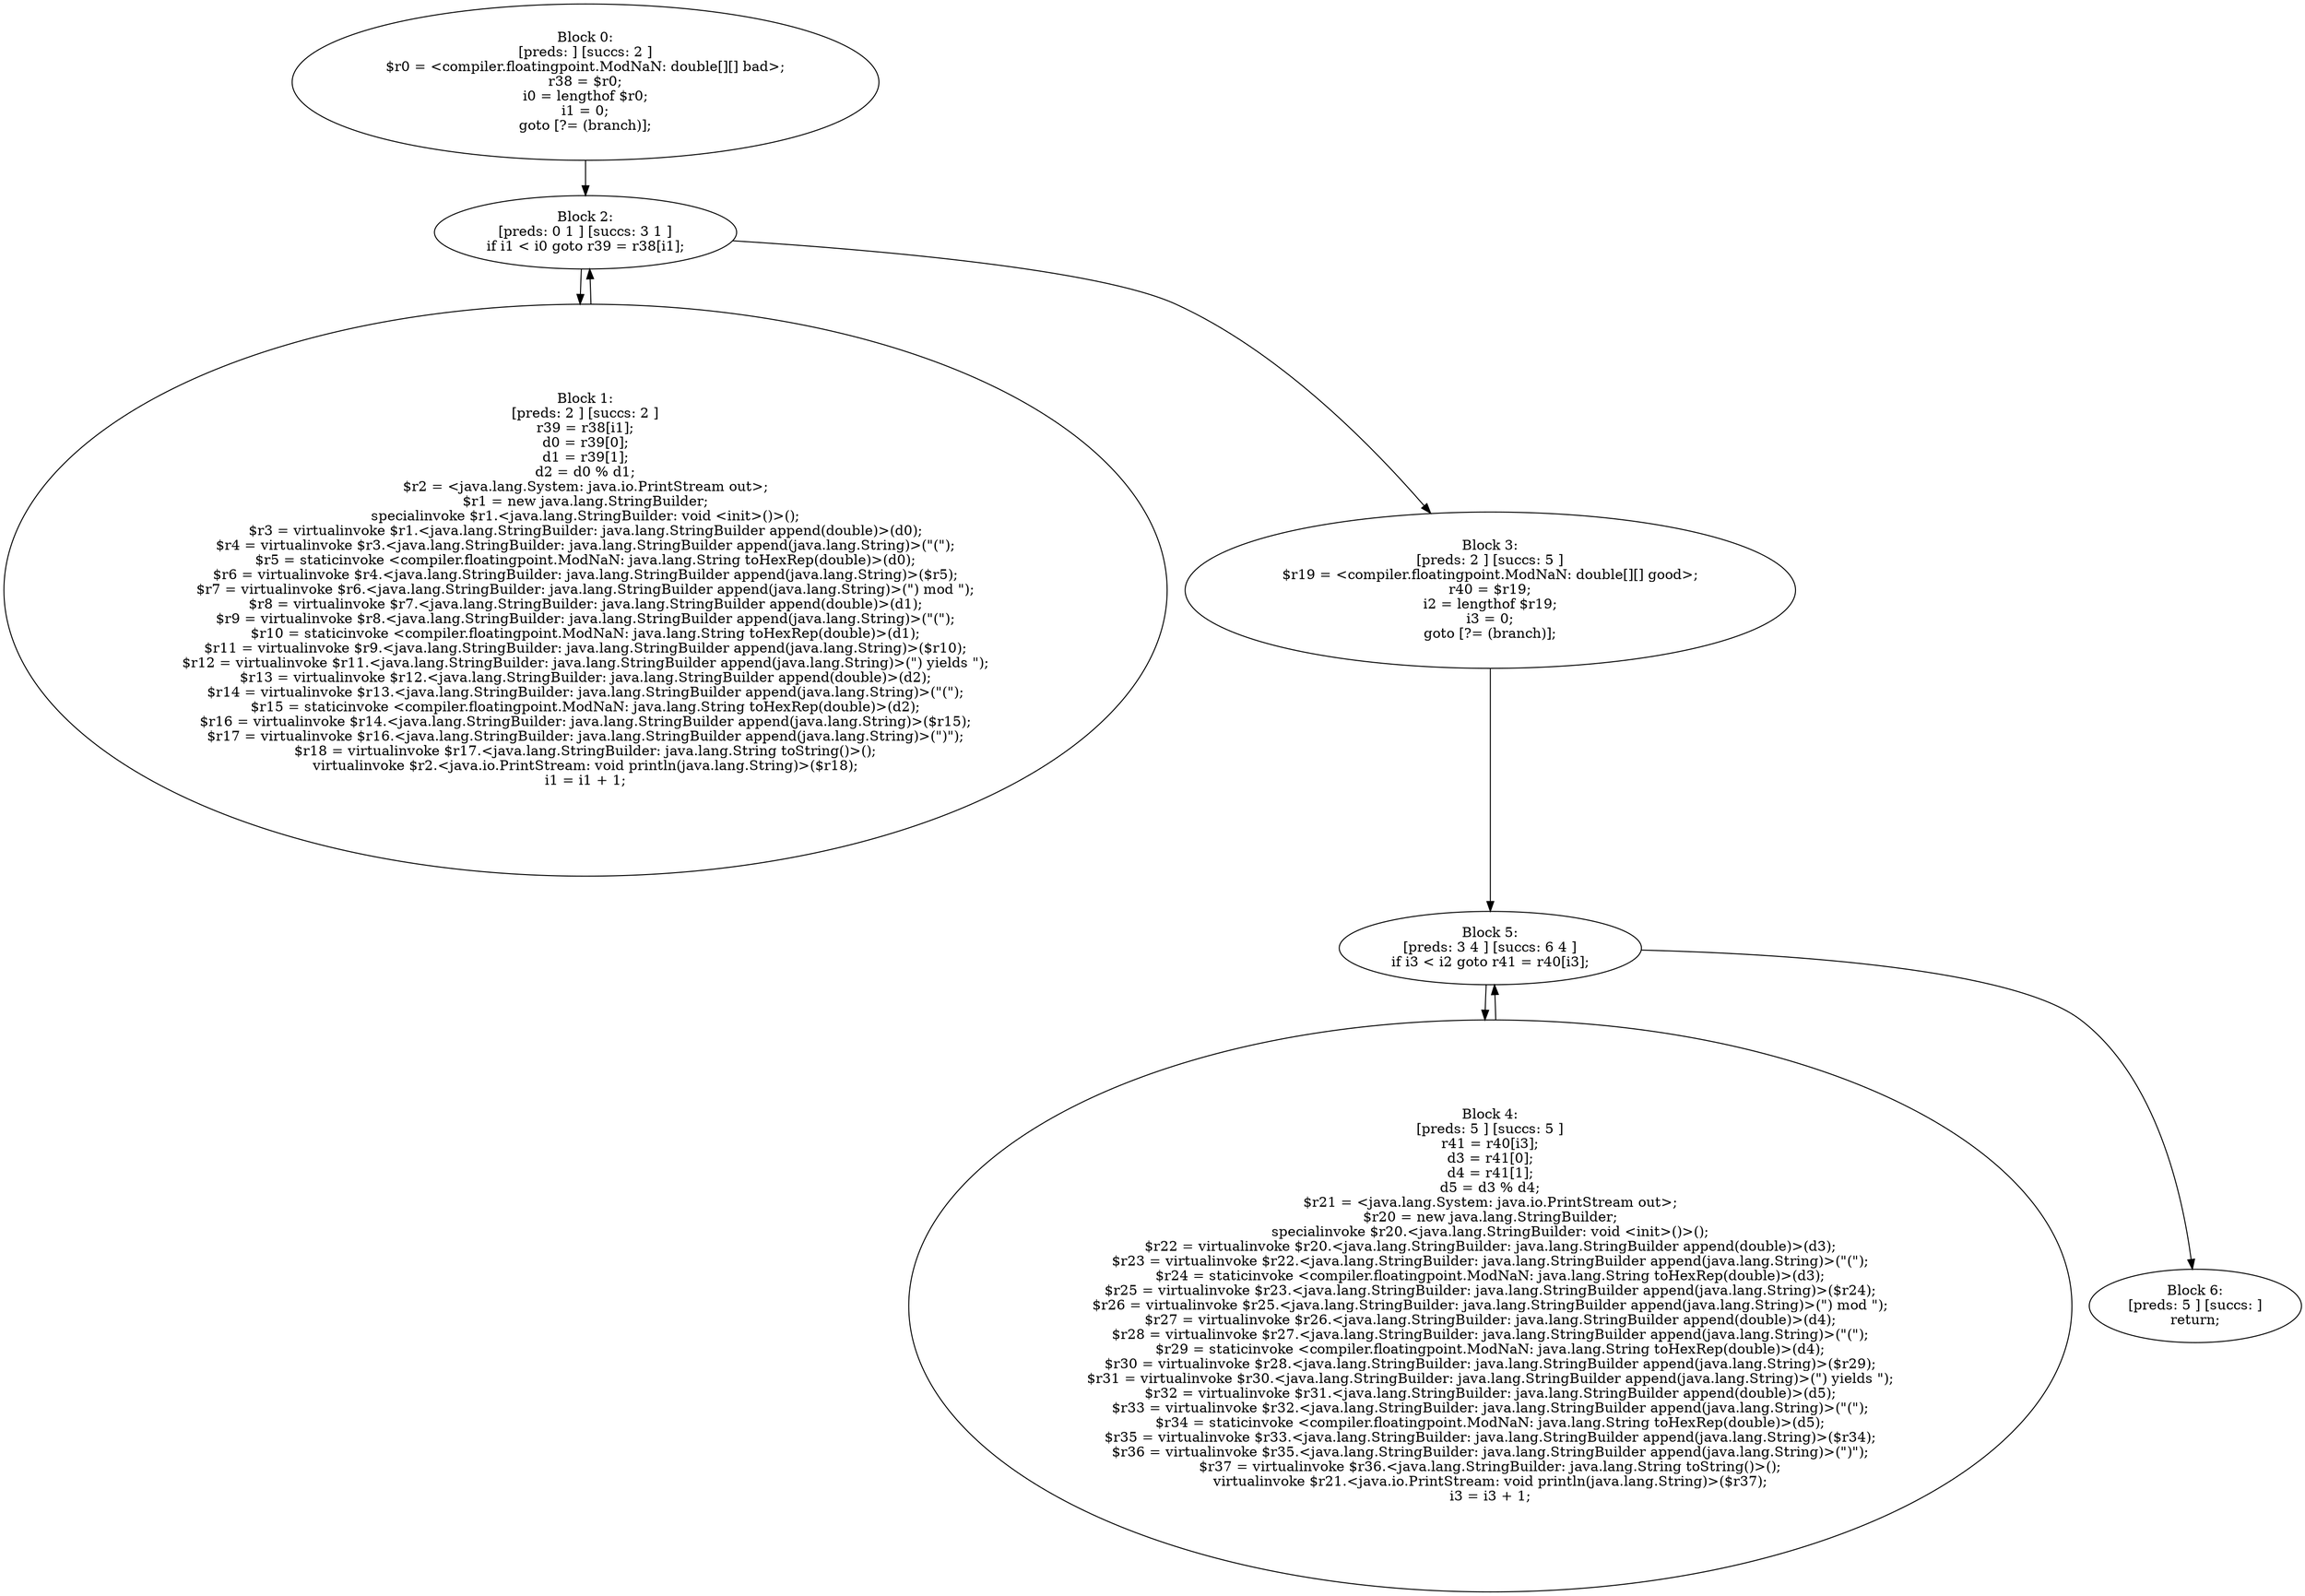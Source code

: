 digraph "unitGraph" {
    "Block 0:
[preds: ] [succs: 2 ]
$r0 = <compiler.floatingpoint.ModNaN: double[][] bad>;
r38 = $r0;
i0 = lengthof $r0;
i1 = 0;
goto [?= (branch)];
"
    "Block 1:
[preds: 2 ] [succs: 2 ]
r39 = r38[i1];
d0 = r39[0];
d1 = r39[1];
d2 = d0 % d1;
$r2 = <java.lang.System: java.io.PrintStream out>;
$r1 = new java.lang.StringBuilder;
specialinvoke $r1.<java.lang.StringBuilder: void <init>()>();
$r3 = virtualinvoke $r1.<java.lang.StringBuilder: java.lang.StringBuilder append(double)>(d0);
$r4 = virtualinvoke $r3.<java.lang.StringBuilder: java.lang.StringBuilder append(java.lang.String)>(\"(\");
$r5 = staticinvoke <compiler.floatingpoint.ModNaN: java.lang.String toHexRep(double)>(d0);
$r6 = virtualinvoke $r4.<java.lang.StringBuilder: java.lang.StringBuilder append(java.lang.String)>($r5);
$r7 = virtualinvoke $r6.<java.lang.StringBuilder: java.lang.StringBuilder append(java.lang.String)>(\") mod \");
$r8 = virtualinvoke $r7.<java.lang.StringBuilder: java.lang.StringBuilder append(double)>(d1);
$r9 = virtualinvoke $r8.<java.lang.StringBuilder: java.lang.StringBuilder append(java.lang.String)>(\"(\");
$r10 = staticinvoke <compiler.floatingpoint.ModNaN: java.lang.String toHexRep(double)>(d1);
$r11 = virtualinvoke $r9.<java.lang.StringBuilder: java.lang.StringBuilder append(java.lang.String)>($r10);
$r12 = virtualinvoke $r11.<java.lang.StringBuilder: java.lang.StringBuilder append(java.lang.String)>(\") yields \");
$r13 = virtualinvoke $r12.<java.lang.StringBuilder: java.lang.StringBuilder append(double)>(d2);
$r14 = virtualinvoke $r13.<java.lang.StringBuilder: java.lang.StringBuilder append(java.lang.String)>(\"(\");
$r15 = staticinvoke <compiler.floatingpoint.ModNaN: java.lang.String toHexRep(double)>(d2);
$r16 = virtualinvoke $r14.<java.lang.StringBuilder: java.lang.StringBuilder append(java.lang.String)>($r15);
$r17 = virtualinvoke $r16.<java.lang.StringBuilder: java.lang.StringBuilder append(java.lang.String)>(\")\");
$r18 = virtualinvoke $r17.<java.lang.StringBuilder: java.lang.String toString()>();
virtualinvoke $r2.<java.io.PrintStream: void println(java.lang.String)>($r18);
i1 = i1 + 1;
"
    "Block 2:
[preds: 0 1 ] [succs: 3 1 ]
if i1 < i0 goto r39 = r38[i1];
"
    "Block 3:
[preds: 2 ] [succs: 5 ]
$r19 = <compiler.floatingpoint.ModNaN: double[][] good>;
r40 = $r19;
i2 = lengthof $r19;
i3 = 0;
goto [?= (branch)];
"
    "Block 4:
[preds: 5 ] [succs: 5 ]
r41 = r40[i3];
d3 = r41[0];
d4 = r41[1];
d5 = d3 % d4;
$r21 = <java.lang.System: java.io.PrintStream out>;
$r20 = new java.lang.StringBuilder;
specialinvoke $r20.<java.lang.StringBuilder: void <init>()>();
$r22 = virtualinvoke $r20.<java.lang.StringBuilder: java.lang.StringBuilder append(double)>(d3);
$r23 = virtualinvoke $r22.<java.lang.StringBuilder: java.lang.StringBuilder append(java.lang.String)>(\"(\");
$r24 = staticinvoke <compiler.floatingpoint.ModNaN: java.lang.String toHexRep(double)>(d3);
$r25 = virtualinvoke $r23.<java.lang.StringBuilder: java.lang.StringBuilder append(java.lang.String)>($r24);
$r26 = virtualinvoke $r25.<java.lang.StringBuilder: java.lang.StringBuilder append(java.lang.String)>(\") mod \");
$r27 = virtualinvoke $r26.<java.lang.StringBuilder: java.lang.StringBuilder append(double)>(d4);
$r28 = virtualinvoke $r27.<java.lang.StringBuilder: java.lang.StringBuilder append(java.lang.String)>(\"(\");
$r29 = staticinvoke <compiler.floatingpoint.ModNaN: java.lang.String toHexRep(double)>(d4);
$r30 = virtualinvoke $r28.<java.lang.StringBuilder: java.lang.StringBuilder append(java.lang.String)>($r29);
$r31 = virtualinvoke $r30.<java.lang.StringBuilder: java.lang.StringBuilder append(java.lang.String)>(\") yields \");
$r32 = virtualinvoke $r31.<java.lang.StringBuilder: java.lang.StringBuilder append(double)>(d5);
$r33 = virtualinvoke $r32.<java.lang.StringBuilder: java.lang.StringBuilder append(java.lang.String)>(\"(\");
$r34 = staticinvoke <compiler.floatingpoint.ModNaN: java.lang.String toHexRep(double)>(d5);
$r35 = virtualinvoke $r33.<java.lang.StringBuilder: java.lang.StringBuilder append(java.lang.String)>($r34);
$r36 = virtualinvoke $r35.<java.lang.StringBuilder: java.lang.StringBuilder append(java.lang.String)>(\")\");
$r37 = virtualinvoke $r36.<java.lang.StringBuilder: java.lang.String toString()>();
virtualinvoke $r21.<java.io.PrintStream: void println(java.lang.String)>($r37);
i3 = i3 + 1;
"
    "Block 5:
[preds: 3 4 ] [succs: 6 4 ]
if i3 < i2 goto r41 = r40[i3];
"
    "Block 6:
[preds: 5 ] [succs: ]
return;
"
    "Block 0:
[preds: ] [succs: 2 ]
$r0 = <compiler.floatingpoint.ModNaN: double[][] bad>;
r38 = $r0;
i0 = lengthof $r0;
i1 = 0;
goto [?= (branch)];
"->"Block 2:
[preds: 0 1 ] [succs: 3 1 ]
if i1 < i0 goto r39 = r38[i1];
";
    "Block 1:
[preds: 2 ] [succs: 2 ]
r39 = r38[i1];
d0 = r39[0];
d1 = r39[1];
d2 = d0 % d1;
$r2 = <java.lang.System: java.io.PrintStream out>;
$r1 = new java.lang.StringBuilder;
specialinvoke $r1.<java.lang.StringBuilder: void <init>()>();
$r3 = virtualinvoke $r1.<java.lang.StringBuilder: java.lang.StringBuilder append(double)>(d0);
$r4 = virtualinvoke $r3.<java.lang.StringBuilder: java.lang.StringBuilder append(java.lang.String)>(\"(\");
$r5 = staticinvoke <compiler.floatingpoint.ModNaN: java.lang.String toHexRep(double)>(d0);
$r6 = virtualinvoke $r4.<java.lang.StringBuilder: java.lang.StringBuilder append(java.lang.String)>($r5);
$r7 = virtualinvoke $r6.<java.lang.StringBuilder: java.lang.StringBuilder append(java.lang.String)>(\") mod \");
$r8 = virtualinvoke $r7.<java.lang.StringBuilder: java.lang.StringBuilder append(double)>(d1);
$r9 = virtualinvoke $r8.<java.lang.StringBuilder: java.lang.StringBuilder append(java.lang.String)>(\"(\");
$r10 = staticinvoke <compiler.floatingpoint.ModNaN: java.lang.String toHexRep(double)>(d1);
$r11 = virtualinvoke $r9.<java.lang.StringBuilder: java.lang.StringBuilder append(java.lang.String)>($r10);
$r12 = virtualinvoke $r11.<java.lang.StringBuilder: java.lang.StringBuilder append(java.lang.String)>(\") yields \");
$r13 = virtualinvoke $r12.<java.lang.StringBuilder: java.lang.StringBuilder append(double)>(d2);
$r14 = virtualinvoke $r13.<java.lang.StringBuilder: java.lang.StringBuilder append(java.lang.String)>(\"(\");
$r15 = staticinvoke <compiler.floatingpoint.ModNaN: java.lang.String toHexRep(double)>(d2);
$r16 = virtualinvoke $r14.<java.lang.StringBuilder: java.lang.StringBuilder append(java.lang.String)>($r15);
$r17 = virtualinvoke $r16.<java.lang.StringBuilder: java.lang.StringBuilder append(java.lang.String)>(\")\");
$r18 = virtualinvoke $r17.<java.lang.StringBuilder: java.lang.String toString()>();
virtualinvoke $r2.<java.io.PrintStream: void println(java.lang.String)>($r18);
i1 = i1 + 1;
"->"Block 2:
[preds: 0 1 ] [succs: 3 1 ]
if i1 < i0 goto r39 = r38[i1];
";
    "Block 2:
[preds: 0 1 ] [succs: 3 1 ]
if i1 < i0 goto r39 = r38[i1];
"->"Block 3:
[preds: 2 ] [succs: 5 ]
$r19 = <compiler.floatingpoint.ModNaN: double[][] good>;
r40 = $r19;
i2 = lengthof $r19;
i3 = 0;
goto [?= (branch)];
";
    "Block 2:
[preds: 0 1 ] [succs: 3 1 ]
if i1 < i0 goto r39 = r38[i1];
"->"Block 1:
[preds: 2 ] [succs: 2 ]
r39 = r38[i1];
d0 = r39[0];
d1 = r39[1];
d2 = d0 % d1;
$r2 = <java.lang.System: java.io.PrintStream out>;
$r1 = new java.lang.StringBuilder;
specialinvoke $r1.<java.lang.StringBuilder: void <init>()>();
$r3 = virtualinvoke $r1.<java.lang.StringBuilder: java.lang.StringBuilder append(double)>(d0);
$r4 = virtualinvoke $r3.<java.lang.StringBuilder: java.lang.StringBuilder append(java.lang.String)>(\"(\");
$r5 = staticinvoke <compiler.floatingpoint.ModNaN: java.lang.String toHexRep(double)>(d0);
$r6 = virtualinvoke $r4.<java.lang.StringBuilder: java.lang.StringBuilder append(java.lang.String)>($r5);
$r7 = virtualinvoke $r6.<java.lang.StringBuilder: java.lang.StringBuilder append(java.lang.String)>(\") mod \");
$r8 = virtualinvoke $r7.<java.lang.StringBuilder: java.lang.StringBuilder append(double)>(d1);
$r9 = virtualinvoke $r8.<java.lang.StringBuilder: java.lang.StringBuilder append(java.lang.String)>(\"(\");
$r10 = staticinvoke <compiler.floatingpoint.ModNaN: java.lang.String toHexRep(double)>(d1);
$r11 = virtualinvoke $r9.<java.lang.StringBuilder: java.lang.StringBuilder append(java.lang.String)>($r10);
$r12 = virtualinvoke $r11.<java.lang.StringBuilder: java.lang.StringBuilder append(java.lang.String)>(\") yields \");
$r13 = virtualinvoke $r12.<java.lang.StringBuilder: java.lang.StringBuilder append(double)>(d2);
$r14 = virtualinvoke $r13.<java.lang.StringBuilder: java.lang.StringBuilder append(java.lang.String)>(\"(\");
$r15 = staticinvoke <compiler.floatingpoint.ModNaN: java.lang.String toHexRep(double)>(d2);
$r16 = virtualinvoke $r14.<java.lang.StringBuilder: java.lang.StringBuilder append(java.lang.String)>($r15);
$r17 = virtualinvoke $r16.<java.lang.StringBuilder: java.lang.StringBuilder append(java.lang.String)>(\")\");
$r18 = virtualinvoke $r17.<java.lang.StringBuilder: java.lang.String toString()>();
virtualinvoke $r2.<java.io.PrintStream: void println(java.lang.String)>($r18);
i1 = i1 + 1;
";
    "Block 3:
[preds: 2 ] [succs: 5 ]
$r19 = <compiler.floatingpoint.ModNaN: double[][] good>;
r40 = $r19;
i2 = lengthof $r19;
i3 = 0;
goto [?= (branch)];
"->"Block 5:
[preds: 3 4 ] [succs: 6 4 ]
if i3 < i2 goto r41 = r40[i3];
";
    "Block 4:
[preds: 5 ] [succs: 5 ]
r41 = r40[i3];
d3 = r41[0];
d4 = r41[1];
d5 = d3 % d4;
$r21 = <java.lang.System: java.io.PrintStream out>;
$r20 = new java.lang.StringBuilder;
specialinvoke $r20.<java.lang.StringBuilder: void <init>()>();
$r22 = virtualinvoke $r20.<java.lang.StringBuilder: java.lang.StringBuilder append(double)>(d3);
$r23 = virtualinvoke $r22.<java.lang.StringBuilder: java.lang.StringBuilder append(java.lang.String)>(\"(\");
$r24 = staticinvoke <compiler.floatingpoint.ModNaN: java.lang.String toHexRep(double)>(d3);
$r25 = virtualinvoke $r23.<java.lang.StringBuilder: java.lang.StringBuilder append(java.lang.String)>($r24);
$r26 = virtualinvoke $r25.<java.lang.StringBuilder: java.lang.StringBuilder append(java.lang.String)>(\") mod \");
$r27 = virtualinvoke $r26.<java.lang.StringBuilder: java.lang.StringBuilder append(double)>(d4);
$r28 = virtualinvoke $r27.<java.lang.StringBuilder: java.lang.StringBuilder append(java.lang.String)>(\"(\");
$r29 = staticinvoke <compiler.floatingpoint.ModNaN: java.lang.String toHexRep(double)>(d4);
$r30 = virtualinvoke $r28.<java.lang.StringBuilder: java.lang.StringBuilder append(java.lang.String)>($r29);
$r31 = virtualinvoke $r30.<java.lang.StringBuilder: java.lang.StringBuilder append(java.lang.String)>(\") yields \");
$r32 = virtualinvoke $r31.<java.lang.StringBuilder: java.lang.StringBuilder append(double)>(d5);
$r33 = virtualinvoke $r32.<java.lang.StringBuilder: java.lang.StringBuilder append(java.lang.String)>(\"(\");
$r34 = staticinvoke <compiler.floatingpoint.ModNaN: java.lang.String toHexRep(double)>(d5);
$r35 = virtualinvoke $r33.<java.lang.StringBuilder: java.lang.StringBuilder append(java.lang.String)>($r34);
$r36 = virtualinvoke $r35.<java.lang.StringBuilder: java.lang.StringBuilder append(java.lang.String)>(\")\");
$r37 = virtualinvoke $r36.<java.lang.StringBuilder: java.lang.String toString()>();
virtualinvoke $r21.<java.io.PrintStream: void println(java.lang.String)>($r37);
i3 = i3 + 1;
"->"Block 5:
[preds: 3 4 ] [succs: 6 4 ]
if i3 < i2 goto r41 = r40[i3];
";
    "Block 5:
[preds: 3 4 ] [succs: 6 4 ]
if i3 < i2 goto r41 = r40[i3];
"->"Block 6:
[preds: 5 ] [succs: ]
return;
";
    "Block 5:
[preds: 3 4 ] [succs: 6 4 ]
if i3 < i2 goto r41 = r40[i3];
"->"Block 4:
[preds: 5 ] [succs: 5 ]
r41 = r40[i3];
d3 = r41[0];
d4 = r41[1];
d5 = d3 % d4;
$r21 = <java.lang.System: java.io.PrintStream out>;
$r20 = new java.lang.StringBuilder;
specialinvoke $r20.<java.lang.StringBuilder: void <init>()>();
$r22 = virtualinvoke $r20.<java.lang.StringBuilder: java.lang.StringBuilder append(double)>(d3);
$r23 = virtualinvoke $r22.<java.lang.StringBuilder: java.lang.StringBuilder append(java.lang.String)>(\"(\");
$r24 = staticinvoke <compiler.floatingpoint.ModNaN: java.lang.String toHexRep(double)>(d3);
$r25 = virtualinvoke $r23.<java.lang.StringBuilder: java.lang.StringBuilder append(java.lang.String)>($r24);
$r26 = virtualinvoke $r25.<java.lang.StringBuilder: java.lang.StringBuilder append(java.lang.String)>(\") mod \");
$r27 = virtualinvoke $r26.<java.lang.StringBuilder: java.lang.StringBuilder append(double)>(d4);
$r28 = virtualinvoke $r27.<java.lang.StringBuilder: java.lang.StringBuilder append(java.lang.String)>(\"(\");
$r29 = staticinvoke <compiler.floatingpoint.ModNaN: java.lang.String toHexRep(double)>(d4);
$r30 = virtualinvoke $r28.<java.lang.StringBuilder: java.lang.StringBuilder append(java.lang.String)>($r29);
$r31 = virtualinvoke $r30.<java.lang.StringBuilder: java.lang.StringBuilder append(java.lang.String)>(\") yields \");
$r32 = virtualinvoke $r31.<java.lang.StringBuilder: java.lang.StringBuilder append(double)>(d5);
$r33 = virtualinvoke $r32.<java.lang.StringBuilder: java.lang.StringBuilder append(java.lang.String)>(\"(\");
$r34 = staticinvoke <compiler.floatingpoint.ModNaN: java.lang.String toHexRep(double)>(d5);
$r35 = virtualinvoke $r33.<java.lang.StringBuilder: java.lang.StringBuilder append(java.lang.String)>($r34);
$r36 = virtualinvoke $r35.<java.lang.StringBuilder: java.lang.StringBuilder append(java.lang.String)>(\")\");
$r37 = virtualinvoke $r36.<java.lang.StringBuilder: java.lang.String toString()>();
virtualinvoke $r21.<java.io.PrintStream: void println(java.lang.String)>($r37);
i3 = i3 + 1;
";
}
